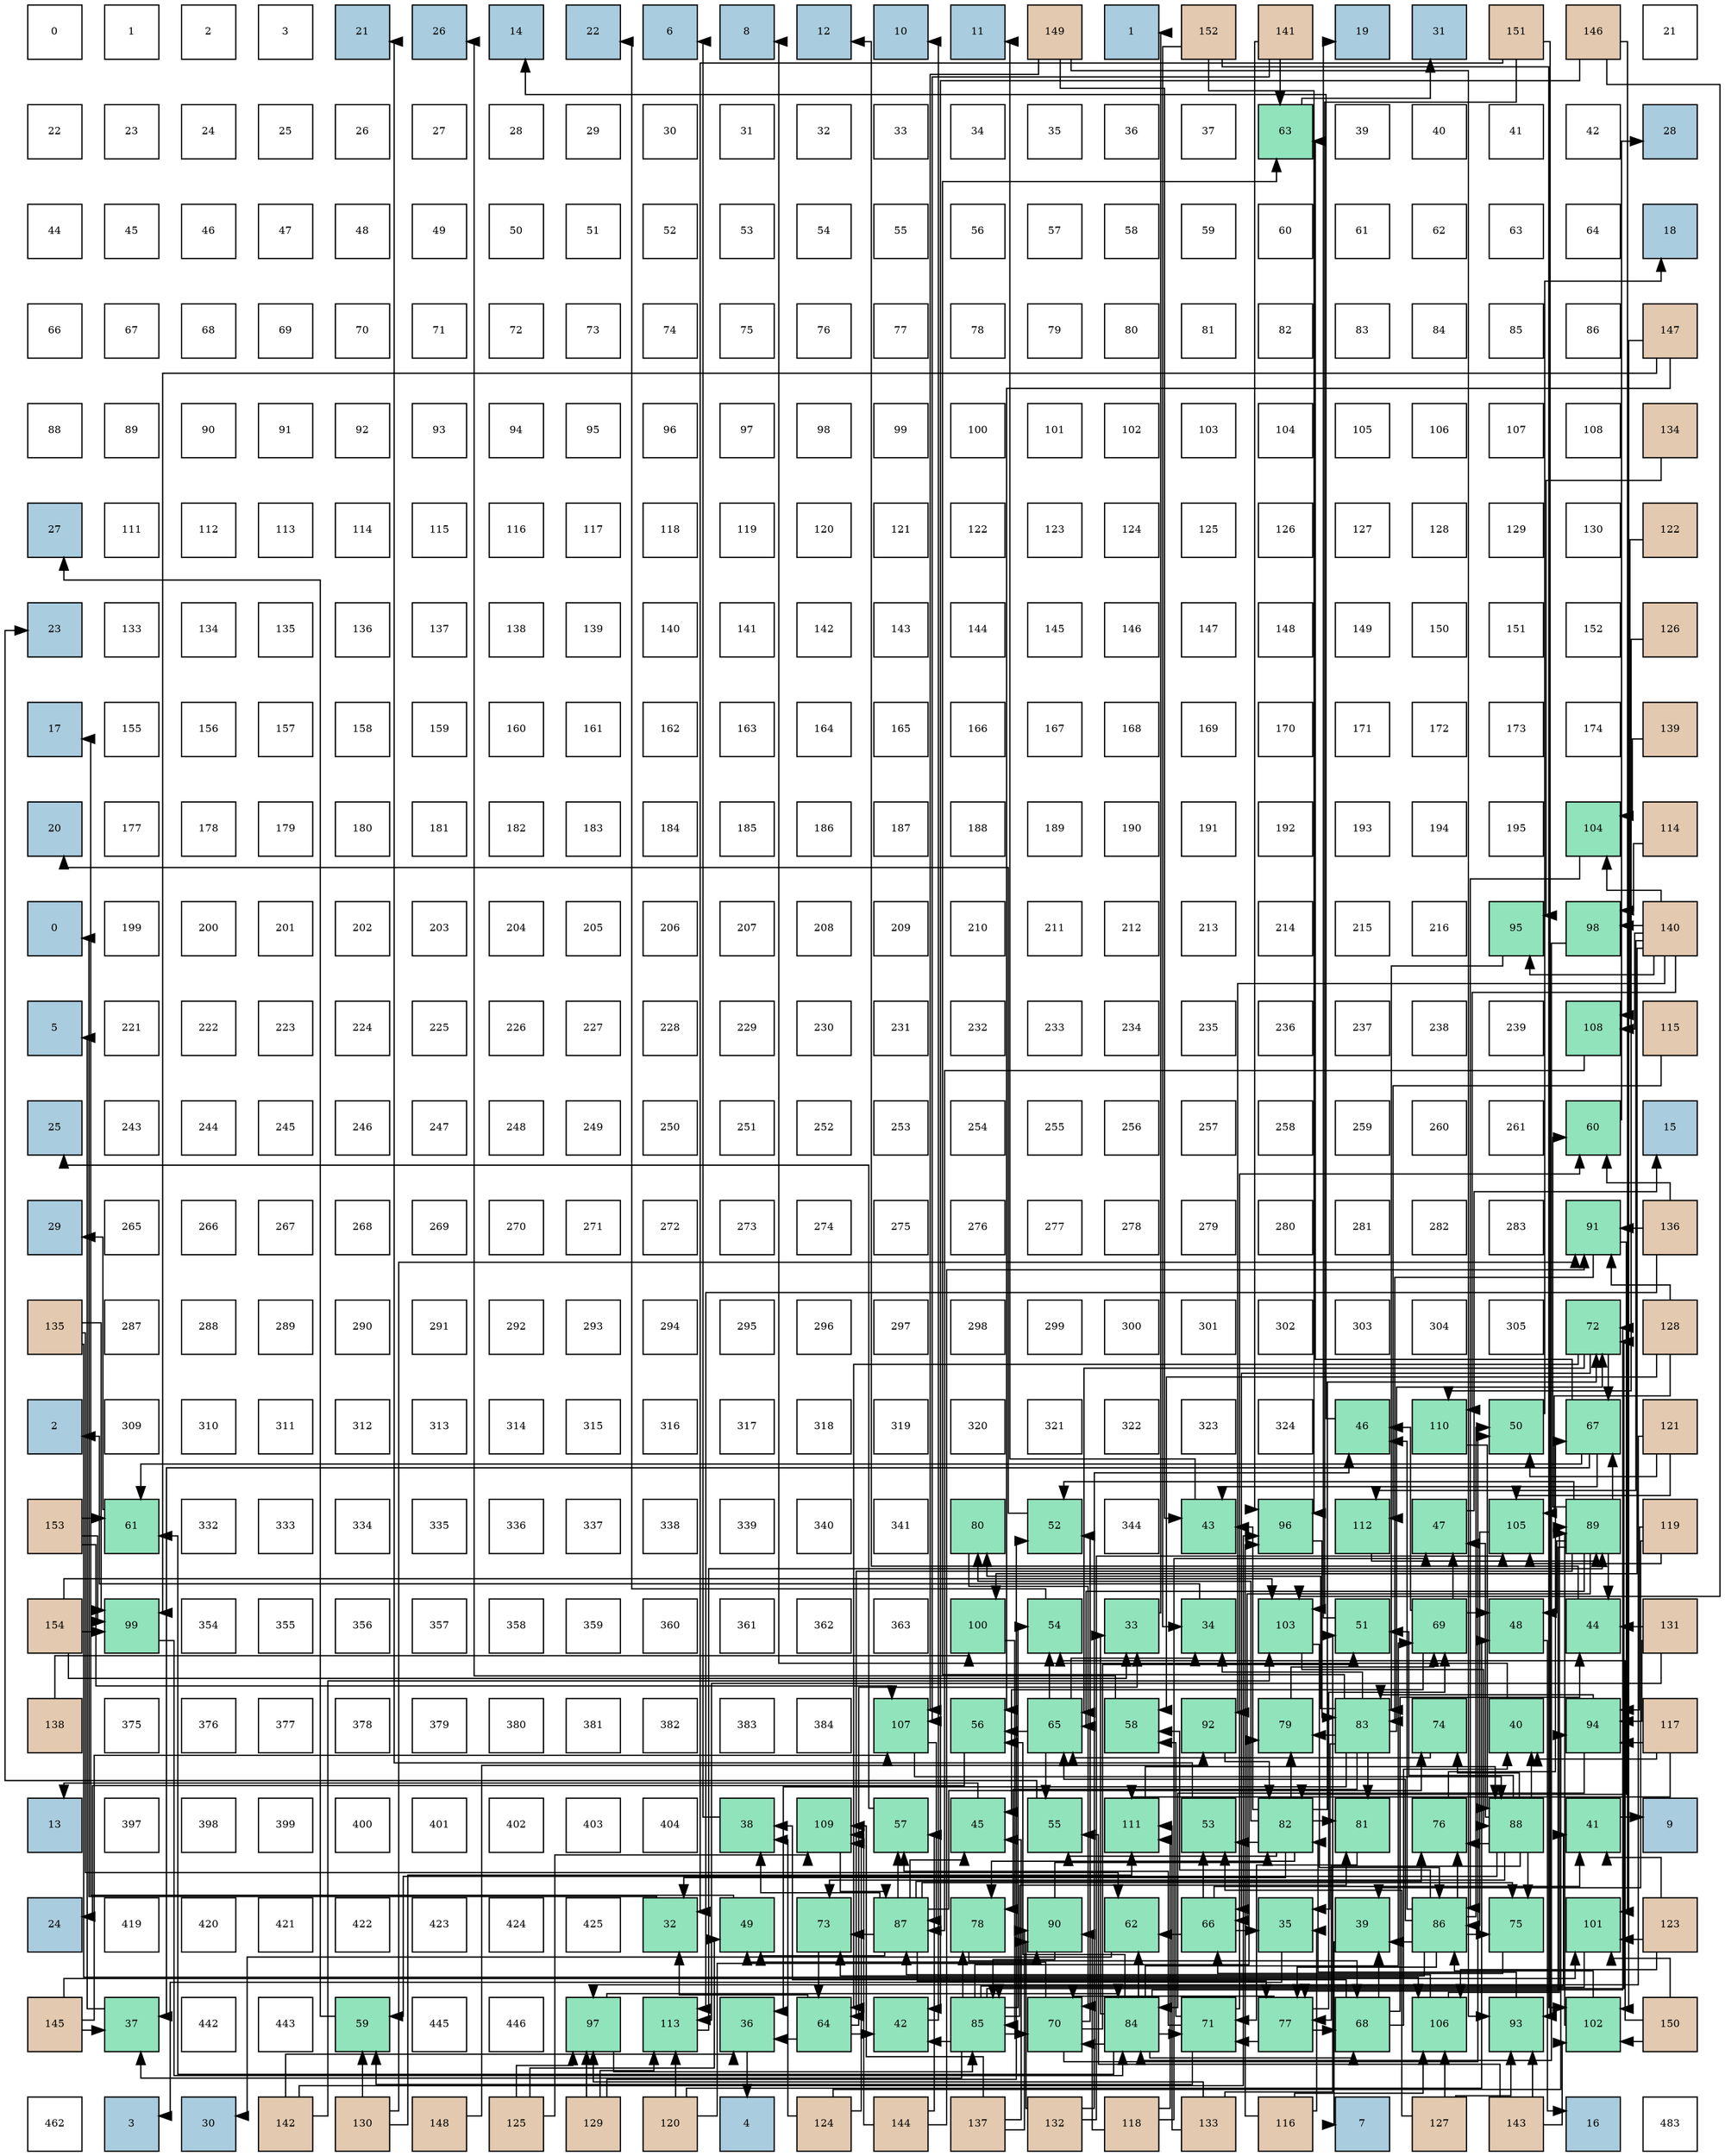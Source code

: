 digraph layout{
 rankdir=TB;
 splines=ortho;
 node [style=filled shape=square fixedsize=true width=0.6];
0[label="0", fontsize=8, fillcolor="#ffffff"];
1[label="1", fontsize=8, fillcolor="#ffffff"];
2[label="2", fontsize=8, fillcolor="#ffffff"];
3[label="3", fontsize=8, fillcolor="#ffffff"];
4[label="21", fontsize=8, fillcolor="#a9ccde"];
5[label="26", fontsize=8, fillcolor="#a9ccde"];
6[label="14", fontsize=8, fillcolor="#a9ccde"];
7[label="22", fontsize=8, fillcolor="#a9ccde"];
8[label="6", fontsize=8, fillcolor="#a9ccde"];
9[label="8", fontsize=8, fillcolor="#a9ccde"];
10[label="12", fontsize=8, fillcolor="#a9ccde"];
11[label="10", fontsize=8, fillcolor="#a9ccde"];
12[label="11", fontsize=8, fillcolor="#a9ccde"];
13[label="149", fontsize=8, fillcolor="#e3c9af"];
14[label="1", fontsize=8, fillcolor="#a9ccde"];
15[label="152", fontsize=8, fillcolor="#e3c9af"];
16[label="141", fontsize=8, fillcolor="#e3c9af"];
17[label="19", fontsize=8, fillcolor="#a9ccde"];
18[label="31", fontsize=8, fillcolor="#a9ccde"];
19[label="151", fontsize=8, fillcolor="#e3c9af"];
20[label="146", fontsize=8, fillcolor="#e3c9af"];
21[label="21", fontsize=8, fillcolor="#ffffff"];
22[label="22", fontsize=8, fillcolor="#ffffff"];
23[label="23", fontsize=8, fillcolor="#ffffff"];
24[label="24", fontsize=8, fillcolor="#ffffff"];
25[label="25", fontsize=8, fillcolor="#ffffff"];
26[label="26", fontsize=8, fillcolor="#ffffff"];
27[label="27", fontsize=8, fillcolor="#ffffff"];
28[label="28", fontsize=8, fillcolor="#ffffff"];
29[label="29", fontsize=8, fillcolor="#ffffff"];
30[label="30", fontsize=8, fillcolor="#ffffff"];
31[label="31", fontsize=8, fillcolor="#ffffff"];
32[label="32", fontsize=8, fillcolor="#ffffff"];
33[label="33", fontsize=8, fillcolor="#ffffff"];
34[label="34", fontsize=8, fillcolor="#ffffff"];
35[label="35", fontsize=8, fillcolor="#ffffff"];
36[label="36", fontsize=8, fillcolor="#ffffff"];
37[label="37", fontsize=8, fillcolor="#ffffff"];
38[label="63", fontsize=8, fillcolor="#91e3bb"];
39[label="39", fontsize=8, fillcolor="#ffffff"];
40[label="40", fontsize=8, fillcolor="#ffffff"];
41[label="41", fontsize=8, fillcolor="#ffffff"];
42[label="42", fontsize=8, fillcolor="#ffffff"];
43[label="28", fontsize=8, fillcolor="#a9ccde"];
44[label="44", fontsize=8, fillcolor="#ffffff"];
45[label="45", fontsize=8, fillcolor="#ffffff"];
46[label="46", fontsize=8, fillcolor="#ffffff"];
47[label="47", fontsize=8, fillcolor="#ffffff"];
48[label="48", fontsize=8, fillcolor="#ffffff"];
49[label="49", fontsize=8, fillcolor="#ffffff"];
50[label="50", fontsize=8, fillcolor="#ffffff"];
51[label="51", fontsize=8, fillcolor="#ffffff"];
52[label="52", fontsize=8, fillcolor="#ffffff"];
53[label="53", fontsize=8, fillcolor="#ffffff"];
54[label="54", fontsize=8, fillcolor="#ffffff"];
55[label="55", fontsize=8, fillcolor="#ffffff"];
56[label="56", fontsize=8, fillcolor="#ffffff"];
57[label="57", fontsize=8, fillcolor="#ffffff"];
58[label="58", fontsize=8, fillcolor="#ffffff"];
59[label="59", fontsize=8, fillcolor="#ffffff"];
60[label="60", fontsize=8, fillcolor="#ffffff"];
61[label="61", fontsize=8, fillcolor="#ffffff"];
62[label="62", fontsize=8, fillcolor="#ffffff"];
63[label="63", fontsize=8, fillcolor="#ffffff"];
64[label="64", fontsize=8, fillcolor="#ffffff"];
65[label="18", fontsize=8, fillcolor="#a9ccde"];
66[label="66", fontsize=8, fillcolor="#ffffff"];
67[label="67", fontsize=8, fillcolor="#ffffff"];
68[label="68", fontsize=8, fillcolor="#ffffff"];
69[label="69", fontsize=8, fillcolor="#ffffff"];
70[label="70", fontsize=8, fillcolor="#ffffff"];
71[label="71", fontsize=8, fillcolor="#ffffff"];
72[label="72", fontsize=8, fillcolor="#ffffff"];
73[label="73", fontsize=8, fillcolor="#ffffff"];
74[label="74", fontsize=8, fillcolor="#ffffff"];
75[label="75", fontsize=8, fillcolor="#ffffff"];
76[label="76", fontsize=8, fillcolor="#ffffff"];
77[label="77", fontsize=8, fillcolor="#ffffff"];
78[label="78", fontsize=8, fillcolor="#ffffff"];
79[label="79", fontsize=8, fillcolor="#ffffff"];
80[label="80", fontsize=8, fillcolor="#ffffff"];
81[label="81", fontsize=8, fillcolor="#ffffff"];
82[label="82", fontsize=8, fillcolor="#ffffff"];
83[label="83", fontsize=8, fillcolor="#ffffff"];
84[label="84", fontsize=8, fillcolor="#ffffff"];
85[label="85", fontsize=8, fillcolor="#ffffff"];
86[label="86", fontsize=8, fillcolor="#ffffff"];
87[label="147", fontsize=8, fillcolor="#e3c9af"];
88[label="88", fontsize=8, fillcolor="#ffffff"];
89[label="89", fontsize=8, fillcolor="#ffffff"];
90[label="90", fontsize=8, fillcolor="#ffffff"];
91[label="91", fontsize=8, fillcolor="#ffffff"];
92[label="92", fontsize=8, fillcolor="#ffffff"];
93[label="93", fontsize=8, fillcolor="#ffffff"];
94[label="94", fontsize=8, fillcolor="#ffffff"];
95[label="95", fontsize=8, fillcolor="#ffffff"];
96[label="96", fontsize=8, fillcolor="#ffffff"];
97[label="97", fontsize=8, fillcolor="#ffffff"];
98[label="98", fontsize=8, fillcolor="#ffffff"];
99[label="99", fontsize=8, fillcolor="#ffffff"];
100[label="100", fontsize=8, fillcolor="#ffffff"];
101[label="101", fontsize=8, fillcolor="#ffffff"];
102[label="102", fontsize=8, fillcolor="#ffffff"];
103[label="103", fontsize=8, fillcolor="#ffffff"];
104[label="104", fontsize=8, fillcolor="#ffffff"];
105[label="105", fontsize=8, fillcolor="#ffffff"];
106[label="106", fontsize=8, fillcolor="#ffffff"];
107[label="107", fontsize=8, fillcolor="#ffffff"];
108[label="108", fontsize=8, fillcolor="#ffffff"];
109[label="134", fontsize=8, fillcolor="#e3c9af"];
110[label="27", fontsize=8, fillcolor="#a9ccde"];
111[label="111", fontsize=8, fillcolor="#ffffff"];
112[label="112", fontsize=8, fillcolor="#ffffff"];
113[label="113", fontsize=8, fillcolor="#ffffff"];
114[label="114", fontsize=8, fillcolor="#ffffff"];
115[label="115", fontsize=8, fillcolor="#ffffff"];
116[label="116", fontsize=8, fillcolor="#ffffff"];
117[label="117", fontsize=8, fillcolor="#ffffff"];
118[label="118", fontsize=8, fillcolor="#ffffff"];
119[label="119", fontsize=8, fillcolor="#ffffff"];
120[label="120", fontsize=8, fillcolor="#ffffff"];
121[label="121", fontsize=8, fillcolor="#ffffff"];
122[label="122", fontsize=8, fillcolor="#ffffff"];
123[label="123", fontsize=8, fillcolor="#ffffff"];
124[label="124", fontsize=8, fillcolor="#ffffff"];
125[label="125", fontsize=8, fillcolor="#ffffff"];
126[label="126", fontsize=8, fillcolor="#ffffff"];
127[label="127", fontsize=8, fillcolor="#ffffff"];
128[label="128", fontsize=8, fillcolor="#ffffff"];
129[label="129", fontsize=8, fillcolor="#ffffff"];
130[label="130", fontsize=8, fillcolor="#ffffff"];
131[label="122", fontsize=8, fillcolor="#e3c9af"];
132[label="23", fontsize=8, fillcolor="#a9ccde"];
133[label="133", fontsize=8, fillcolor="#ffffff"];
134[label="134", fontsize=8, fillcolor="#ffffff"];
135[label="135", fontsize=8, fillcolor="#ffffff"];
136[label="136", fontsize=8, fillcolor="#ffffff"];
137[label="137", fontsize=8, fillcolor="#ffffff"];
138[label="138", fontsize=8, fillcolor="#ffffff"];
139[label="139", fontsize=8, fillcolor="#ffffff"];
140[label="140", fontsize=8, fillcolor="#ffffff"];
141[label="141", fontsize=8, fillcolor="#ffffff"];
142[label="142", fontsize=8, fillcolor="#ffffff"];
143[label="143", fontsize=8, fillcolor="#ffffff"];
144[label="144", fontsize=8, fillcolor="#ffffff"];
145[label="145", fontsize=8, fillcolor="#ffffff"];
146[label="146", fontsize=8, fillcolor="#ffffff"];
147[label="147", fontsize=8, fillcolor="#ffffff"];
148[label="148", fontsize=8, fillcolor="#ffffff"];
149[label="149", fontsize=8, fillcolor="#ffffff"];
150[label="150", fontsize=8, fillcolor="#ffffff"];
151[label="151", fontsize=8, fillcolor="#ffffff"];
152[label="152", fontsize=8, fillcolor="#ffffff"];
153[label="126", fontsize=8, fillcolor="#e3c9af"];
154[label="17", fontsize=8, fillcolor="#a9ccde"];
155[label="155", fontsize=8, fillcolor="#ffffff"];
156[label="156", fontsize=8, fillcolor="#ffffff"];
157[label="157", fontsize=8, fillcolor="#ffffff"];
158[label="158", fontsize=8, fillcolor="#ffffff"];
159[label="159", fontsize=8, fillcolor="#ffffff"];
160[label="160", fontsize=8, fillcolor="#ffffff"];
161[label="161", fontsize=8, fillcolor="#ffffff"];
162[label="162", fontsize=8, fillcolor="#ffffff"];
163[label="163", fontsize=8, fillcolor="#ffffff"];
164[label="164", fontsize=8, fillcolor="#ffffff"];
165[label="165", fontsize=8, fillcolor="#ffffff"];
166[label="166", fontsize=8, fillcolor="#ffffff"];
167[label="167", fontsize=8, fillcolor="#ffffff"];
168[label="168", fontsize=8, fillcolor="#ffffff"];
169[label="169", fontsize=8, fillcolor="#ffffff"];
170[label="170", fontsize=8, fillcolor="#ffffff"];
171[label="171", fontsize=8, fillcolor="#ffffff"];
172[label="172", fontsize=8, fillcolor="#ffffff"];
173[label="173", fontsize=8, fillcolor="#ffffff"];
174[label="174", fontsize=8, fillcolor="#ffffff"];
175[label="139", fontsize=8, fillcolor="#e3c9af"];
176[label="20", fontsize=8, fillcolor="#a9ccde"];
177[label="177", fontsize=8, fillcolor="#ffffff"];
178[label="178", fontsize=8, fillcolor="#ffffff"];
179[label="179", fontsize=8, fillcolor="#ffffff"];
180[label="180", fontsize=8, fillcolor="#ffffff"];
181[label="181", fontsize=8, fillcolor="#ffffff"];
182[label="182", fontsize=8, fillcolor="#ffffff"];
183[label="183", fontsize=8, fillcolor="#ffffff"];
184[label="184", fontsize=8, fillcolor="#ffffff"];
185[label="185", fontsize=8, fillcolor="#ffffff"];
186[label="186", fontsize=8, fillcolor="#ffffff"];
187[label="187", fontsize=8, fillcolor="#ffffff"];
188[label="188", fontsize=8, fillcolor="#ffffff"];
189[label="189", fontsize=8, fillcolor="#ffffff"];
190[label="190", fontsize=8, fillcolor="#ffffff"];
191[label="191", fontsize=8, fillcolor="#ffffff"];
192[label="192", fontsize=8, fillcolor="#ffffff"];
193[label="193", fontsize=8, fillcolor="#ffffff"];
194[label="194", fontsize=8, fillcolor="#ffffff"];
195[label="195", fontsize=8, fillcolor="#ffffff"];
196[label="104", fontsize=8, fillcolor="#91e3bb"];
197[label="114", fontsize=8, fillcolor="#e3c9af"];
198[label="0", fontsize=8, fillcolor="#a9ccde"];
199[label="199", fontsize=8, fillcolor="#ffffff"];
200[label="200", fontsize=8, fillcolor="#ffffff"];
201[label="201", fontsize=8, fillcolor="#ffffff"];
202[label="202", fontsize=8, fillcolor="#ffffff"];
203[label="203", fontsize=8, fillcolor="#ffffff"];
204[label="204", fontsize=8, fillcolor="#ffffff"];
205[label="205", fontsize=8, fillcolor="#ffffff"];
206[label="206", fontsize=8, fillcolor="#ffffff"];
207[label="207", fontsize=8, fillcolor="#ffffff"];
208[label="208", fontsize=8, fillcolor="#ffffff"];
209[label="209", fontsize=8, fillcolor="#ffffff"];
210[label="210", fontsize=8, fillcolor="#ffffff"];
211[label="211", fontsize=8, fillcolor="#ffffff"];
212[label="212", fontsize=8, fillcolor="#ffffff"];
213[label="213", fontsize=8, fillcolor="#ffffff"];
214[label="214", fontsize=8, fillcolor="#ffffff"];
215[label="215", fontsize=8, fillcolor="#ffffff"];
216[label="216", fontsize=8, fillcolor="#ffffff"];
217[label="95", fontsize=8, fillcolor="#91e3bb"];
218[label="98", fontsize=8, fillcolor="#91e3bb"];
219[label="140", fontsize=8, fillcolor="#e3c9af"];
220[label="5", fontsize=8, fillcolor="#a9ccde"];
221[label="221", fontsize=8, fillcolor="#ffffff"];
222[label="222", fontsize=8, fillcolor="#ffffff"];
223[label="223", fontsize=8, fillcolor="#ffffff"];
224[label="224", fontsize=8, fillcolor="#ffffff"];
225[label="225", fontsize=8, fillcolor="#ffffff"];
226[label="226", fontsize=8, fillcolor="#ffffff"];
227[label="227", fontsize=8, fillcolor="#ffffff"];
228[label="228", fontsize=8, fillcolor="#ffffff"];
229[label="229", fontsize=8, fillcolor="#ffffff"];
230[label="230", fontsize=8, fillcolor="#ffffff"];
231[label="231", fontsize=8, fillcolor="#ffffff"];
232[label="232", fontsize=8, fillcolor="#ffffff"];
233[label="233", fontsize=8, fillcolor="#ffffff"];
234[label="234", fontsize=8, fillcolor="#ffffff"];
235[label="235", fontsize=8, fillcolor="#ffffff"];
236[label="236", fontsize=8, fillcolor="#ffffff"];
237[label="237", fontsize=8, fillcolor="#ffffff"];
238[label="238", fontsize=8, fillcolor="#ffffff"];
239[label="239", fontsize=8, fillcolor="#ffffff"];
240[label="108", fontsize=8, fillcolor="#91e3bb"];
241[label="115", fontsize=8, fillcolor="#e3c9af"];
242[label="25", fontsize=8, fillcolor="#a9ccde"];
243[label="243", fontsize=8, fillcolor="#ffffff"];
244[label="244", fontsize=8, fillcolor="#ffffff"];
245[label="245", fontsize=8, fillcolor="#ffffff"];
246[label="246", fontsize=8, fillcolor="#ffffff"];
247[label="247", fontsize=8, fillcolor="#ffffff"];
248[label="248", fontsize=8, fillcolor="#ffffff"];
249[label="249", fontsize=8, fillcolor="#ffffff"];
250[label="250", fontsize=8, fillcolor="#ffffff"];
251[label="251", fontsize=8, fillcolor="#ffffff"];
252[label="252", fontsize=8, fillcolor="#ffffff"];
253[label="253", fontsize=8, fillcolor="#ffffff"];
254[label="254", fontsize=8, fillcolor="#ffffff"];
255[label="255", fontsize=8, fillcolor="#ffffff"];
256[label="256", fontsize=8, fillcolor="#ffffff"];
257[label="257", fontsize=8, fillcolor="#ffffff"];
258[label="258", fontsize=8, fillcolor="#ffffff"];
259[label="259", fontsize=8, fillcolor="#ffffff"];
260[label="260", fontsize=8, fillcolor="#ffffff"];
261[label="261", fontsize=8, fillcolor="#ffffff"];
262[label="60", fontsize=8, fillcolor="#91e3bb"];
263[label="15", fontsize=8, fillcolor="#a9ccde"];
264[label="29", fontsize=8, fillcolor="#a9ccde"];
265[label="265", fontsize=8, fillcolor="#ffffff"];
266[label="266", fontsize=8, fillcolor="#ffffff"];
267[label="267", fontsize=8, fillcolor="#ffffff"];
268[label="268", fontsize=8, fillcolor="#ffffff"];
269[label="269", fontsize=8, fillcolor="#ffffff"];
270[label="270", fontsize=8, fillcolor="#ffffff"];
271[label="271", fontsize=8, fillcolor="#ffffff"];
272[label="272", fontsize=8, fillcolor="#ffffff"];
273[label="273", fontsize=8, fillcolor="#ffffff"];
274[label="274", fontsize=8, fillcolor="#ffffff"];
275[label="275", fontsize=8, fillcolor="#ffffff"];
276[label="276", fontsize=8, fillcolor="#ffffff"];
277[label="277", fontsize=8, fillcolor="#ffffff"];
278[label="278", fontsize=8, fillcolor="#ffffff"];
279[label="279", fontsize=8, fillcolor="#ffffff"];
280[label="280", fontsize=8, fillcolor="#ffffff"];
281[label="281", fontsize=8, fillcolor="#ffffff"];
282[label="282", fontsize=8, fillcolor="#ffffff"];
283[label="283", fontsize=8, fillcolor="#ffffff"];
284[label="91", fontsize=8, fillcolor="#91e3bb"];
285[label="136", fontsize=8, fillcolor="#e3c9af"];
286[label="135", fontsize=8, fillcolor="#e3c9af"];
287[label="287", fontsize=8, fillcolor="#ffffff"];
288[label="288", fontsize=8, fillcolor="#ffffff"];
289[label="289", fontsize=8, fillcolor="#ffffff"];
290[label="290", fontsize=8, fillcolor="#ffffff"];
291[label="291", fontsize=8, fillcolor="#ffffff"];
292[label="292", fontsize=8, fillcolor="#ffffff"];
293[label="293", fontsize=8, fillcolor="#ffffff"];
294[label="294", fontsize=8, fillcolor="#ffffff"];
295[label="295", fontsize=8, fillcolor="#ffffff"];
296[label="296", fontsize=8, fillcolor="#ffffff"];
297[label="297", fontsize=8, fillcolor="#ffffff"];
298[label="298", fontsize=8, fillcolor="#ffffff"];
299[label="299", fontsize=8, fillcolor="#ffffff"];
300[label="300", fontsize=8, fillcolor="#ffffff"];
301[label="301", fontsize=8, fillcolor="#ffffff"];
302[label="302", fontsize=8, fillcolor="#ffffff"];
303[label="303", fontsize=8, fillcolor="#ffffff"];
304[label="304", fontsize=8, fillcolor="#ffffff"];
305[label="305", fontsize=8, fillcolor="#ffffff"];
306[label="72", fontsize=8, fillcolor="#91e3bb"];
307[label="128", fontsize=8, fillcolor="#e3c9af"];
308[label="2", fontsize=8, fillcolor="#a9ccde"];
309[label="309", fontsize=8, fillcolor="#ffffff"];
310[label="310", fontsize=8, fillcolor="#ffffff"];
311[label="311", fontsize=8, fillcolor="#ffffff"];
312[label="312", fontsize=8, fillcolor="#ffffff"];
313[label="313", fontsize=8, fillcolor="#ffffff"];
314[label="314", fontsize=8, fillcolor="#ffffff"];
315[label="315", fontsize=8, fillcolor="#ffffff"];
316[label="316", fontsize=8, fillcolor="#ffffff"];
317[label="317", fontsize=8, fillcolor="#ffffff"];
318[label="318", fontsize=8, fillcolor="#ffffff"];
319[label="319", fontsize=8, fillcolor="#ffffff"];
320[label="320", fontsize=8, fillcolor="#ffffff"];
321[label="321", fontsize=8, fillcolor="#ffffff"];
322[label="322", fontsize=8, fillcolor="#ffffff"];
323[label="323", fontsize=8, fillcolor="#ffffff"];
324[label="324", fontsize=8, fillcolor="#ffffff"];
325[label="46", fontsize=8, fillcolor="#91e3bb"];
326[label="110", fontsize=8, fillcolor="#91e3bb"];
327[label="50", fontsize=8, fillcolor="#91e3bb"];
328[label="67", fontsize=8, fillcolor="#91e3bb"];
329[label="121", fontsize=8, fillcolor="#e3c9af"];
330[label="153", fontsize=8, fillcolor="#e3c9af"];
331[label="61", fontsize=8, fillcolor="#91e3bb"];
332[label="332", fontsize=8, fillcolor="#ffffff"];
333[label="333", fontsize=8, fillcolor="#ffffff"];
334[label="334", fontsize=8, fillcolor="#ffffff"];
335[label="335", fontsize=8, fillcolor="#ffffff"];
336[label="336", fontsize=8, fillcolor="#ffffff"];
337[label="337", fontsize=8, fillcolor="#ffffff"];
338[label="338", fontsize=8, fillcolor="#ffffff"];
339[label="339", fontsize=8, fillcolor="#ffffff"];
340[label="340", fontsize=8, fillcolor="#ffffff"];
341[label="341", fontsize=8, fillcolor="#ffffff"];
342[label="80", fontsize=8, fillcolor="#91e3bb"];
343[label="52", fontsize=8, fillcolor="#91e3bb"];
344[label="344", fontsize=8, fillcolor="#ffffff"];
345[label="43", fontsize=8, fillcolor="#91e3bb"];
346[label="96", fontsize=8, fillcolor="#91e3bb"];
347[label="112", fontsize=8, fillcolor="#91e3bb"];
348[label="47", fontsize=8, fillcolor="#91e3bb"];
349[label="105", fontsize=8, fillcolor="#91e3bb"];
350[label="89", fontsize=8, fillcolor="#91e3bb"];
351[label="119", fontsize=8, fillcolor="#e3c9af"];
352[label="154", fontsize=8, fillcolor="#e3c9af"];
353[label="99", fontsize=8, fillcolor="#91e3bb"];
354[label="354", fontsize=8, fillcolor="#ffffff"];
355[label="355", fontsize=8, fillcolor="#ffffff"];
356[label="356", fontsize=8, fillcolor="#ffffff"];
357[label="357", fontsize=8, fillcolor="#ffffff"];
358[label="358", fontsize=8, fillcolor="#ffffff"];
359[label="359", fontsize=8, fillcolor="#ffffff"];
360[label="360", fontsize=8, fillcolor="#ffffff"];
361[label="361", fontsize=8, fillcolor="#ffffff"];
362[label="362", fontsize=8, fillcolor="#ffffff"];
363[label="363", fontsize=8, fillcolor="#ffffff"];
364[label="100", fontsize=8, fillcolor="#91e3bb"];
365[label="54", fontsize=8, fillcolor="#91e3bb"];
366[label="33", fontsize=8, fillcolor="#91e3bb"];
367[label="34", fontsize=8, fillcolor="#91e3bb"];
368[label="103", fontsize=8, fillcolor="#91e3bb"];
369[label="51", fontsize=8, fillcolor="#91e3bb"];
370[label="69", fontsize=8, fillcolor="#91e3bb"];
371[label="48", fontsize=8, fillcolor="#91e3bb"];
372[label="44", fontsize=8, fillcolor="#91e3bb"];
373[label="131", fontsize=8, fillcolor="#e3c9af"];
374[label="138", fontsize=8, fillcolor="#e3c9af"];
375[label="375", fontsize=8, fillcolor="#ffffff"];
376[label="376", fontsize=8, fillcolor="#ffffff"];
377[label="377", fontsize=8, fillcolor="#ffffff"];
378[label="378", fontsize=8, fillcolor="#ffffff"];
379[label="379", fontsize=8, fillcolor="#ffffff"];
380[label="380", fontsize=8, fillcolor="#ffffff"];
381[label="381", fontsize=8, fillcolor="#ffffff"];
382[label="382", fontsize=8, fillcolor="#ffffff"];
383[label="383", fontsize=8, fillcolor="#ffffff"];
384[label="384", fontsize=8, fillcolor="#ffffff"];
385[label="107", fontsize=8, fillcolor="#91e3bb"];
386[label="56", fontsize=8, fillcolor="#91e3bb"];
387[label="65", fontsize=8, fillcolor="#91e3bb"];
388[label="58", fontsize=8, fillcolor="#91e3bb"];
389[label="92", fontsize=8, fillcolor="#91e3bb"];
390[label="79", fontsize=8, fillcolor="#91e3bb"];
391[label="83", fontsize=8, fillcolor="#91e3bb"];
392[label="74", fontsize=8, fillcolor="#91e3bb"];
393[label="40", fontsize=8, fillcolor="#91e3bb"];
394[label="94", fontsize=8, fillcolor="#91e3bb"];
395[label="117", fontsize=8, fillcolor="#e3c9af"];
396[label="13", fontsize=8, fillcolor="#a9ccde"];
397[label="397", fontsize=8, fillcolor="#ffffff"];
398[label="398", fontsize=8, fillcolor="#ffffff"];
399[label="399", fontsize=8, fillcolor="#ffffff"];
400[label="400", fontsize=8, fillcolor="#ffffff"];
401[label="401", fontsize=8, fillcolor="#ffffff"];
402[label="402", fontsize=8, fillcolor="#ffffff"];
403[label="403", fontsize=8, fillcolor="#ffffff"];
404[label="404", fontsize=8, fillcolor="#ffffff"];
405[label="38", fontsize=8, fillcolor="#91e3bb"];
406[label="109", fontsize=8, fillcolor="#91e3bb"];
407[label="57", fontsize=8, fillcolor="#91e3bb"];
408[label="45", fontsize=8, fillcolor="#91e3bb"];
409[label="55", fontsize=8, fillcolor="#91e3bb"];
410[label="111", fontsize=8, fillcolor="#91e3bb"];
411[label="53", fontsize=8, fillcolor="#91e3bb"];
412[label="82", fontsize=8, fillcolor="#91e3bb"];
413[label="81", fontsize=8, fillcolor="#91e3bb"];
414[label="76", fontsize=8, fillcolor="#91e3bb"];
415[label="88", fontsize=8, fillcolor="#91e3bb"];
416[label="41", fontsize=8, fillcolor="#91e3bb"];
417[label="9", fontsize=8, fillcolor="#a9ccde"];
418[label="24", fontsize=8, fillcolor="#a9ccde"];
419[label="419", fontsize=8, fillcolor="#ffffff"];
420[label="420", fontsize=8, fillcolor="#ffffff"];
421[label="421", fontsize=8, fillcolor="#ffffff"];
422[label="422", fontsize=8, fillcolor="#ffffff"];
423[label="423", fontsize=8, fillcolor="#ffffff"];
424[label="424", fontsize=8, fillcolor="#ffffff"];
425[label="425", fontsize=8, fillcolor="#ffffff"];
426[label="32", fontsize=8, fillcolor="#91e3bb"];
427[label="49", fontsize=8, fillcolor="#91e3bb"];
428[label="73", fontsize=8, fillcolor="#91e3bb"];
429[label="87", fontsize=8, fillcolor="#91e3bb"];
430[label="78", fontsize=8, fillcolor="#91e3bb"];
431[label="90", fontsize=8, fillcolor="#91e3bb"];
432[label="62", fontsize=8, fillcolor="#91e3bb"];
433[label="66", fontsize=8, fillcolor="#91e3bb"];
434[label="35", fontsize=8, fillcolor="#91e3bb"];
435[label="39", fontsize=8, fillcolor="#91e3bb"];
436[label="86", fontsize=8, fillcolor="#91e3bb"];
437[label="75", fontsize=8, fillcolor="#91e3bb"];
438[label="101", fontsize=8, fillcolor="#91e3bb"];
439[label="123", fontsize=8, fillcolor="#e3c9af"];
440[label="145", fontsize=8, fillcolor="#e3c9af"];
441[label="37", fontsize=8, fillcolor="#91e3bb"];
442[label="442", fontsize=8, fillcolor="#ffffff"];
443[label="443", fontsize=8, fillcolor="#ffffff"];
444[label="59", fontsize=8, fillcolor="#91e3bb"];
445[label="445", fontsize=8, fillcolor="#ffffff"];
446[label="446", fontsize=8, fillcolor="#ffffff"];
447[label="97", fontsize=8, fillcolor="#91e3bb"];
448[label="113", fontsize=8, fillcolor="#91e3bb"];
449[label="36", fontsize=8, fillcolor="#91e3bb"];
450[label="64", fontsize=8, fillcolor="#91e3bb"];
451[label="42", fontsize=8, fillcolor="#91e3bb"];
452[label="85", fontsize=8, fillcolor="#91e3bb"];
453[label="70", fontsize=8, fillcolor="#91e3bb"];
454[label="84", fontsize=8, fillcolor="#91e3bb"];
455[label="71", fontsize=8, fillcolor="#91e3bb"];
456[label="77", fontsize=8, fillcolor="#91e3bb"];
457[label="68", fontsize=8, fillcolor="#91e3bb"];
458[label="106", fontsize=8, fillcolor="#91e3bb"];
459[label="93", fontsize=8, fillcolor="#91e3bb"];
460[label="102", fontsize=8, fillcolor="#91e3bb"];
461[label="150", fontsize=8, fillcolor="#e3c9af"];
462[label="462", fontsize=8, fillcolor="#ffffff"];
463[label="3", fontsize=8, fillcolor="#a9ccde"];
464[label="30", fontsize=8, fillcolor="#a9ccde"];
465[label="142", fontsize=8, fillcolor="#e3c9af"];
466[label="130", fontsize=8, fillcolor="#e3c9af"];
467[label="148", fontsize=8, fillcolor="#e3c9af"];
468[label="125", fontsize=8, fillcolor="#e3c9af"];
469[label="129", fontsize=8, fillcolor="#e3c9af"];
470[label="120", fontsize=8, fillcolor="#e3c9af"];
471[label="4", fontsize=8, fillcolor="#a9ccde"];
472[label="124", fontsize=8, fillcolor="#e3c9af"];
473[label="144", fontsize=8, fillcolor="#e3c9af"];
474[label="137", fontsize=8, fillcolor="#e3c9af"];
475[label="132", fontsize=8, fillcolor="#e3c9af"];
476[label="118", fontsize=8, fillcolor="#e3c9af"];
477[label="133", fontsize=8, fillcolor="#e3c9af"];
478[label="116", fontsize=8, fillcolor="#e3c9af"];
479[label="7", fontsize=8, fillcolor="#a9ccde"];
480[label="127", fontsize=8, fillcolor="#e3c9af"];
481[label="143", fontsize=8, fillcolor="#e3c9af"];
482[label="16", fontsize=8, fillcolor="#a9ccde"];
483[label="483", fontsize=8, fillcolor="#ffffff"];
edge [constraint=false, style=vis];426 -> 198;
366 -> 14;
367 -> 308;
434 -> 463;
449 -> 471;
441 -> 220;
405 -> 8;
435 -> 479;
393 -> 9;
416 -> 417;
451 -> 11;
345 -> 12;
372 -> 10;
408 -> 396;
325 -> 6;
348 -> 263;
371 -> 482;
427 -> 154;
327 -> 65;
369 -> 17;
343 -> 176;
411 -> 4;
365 -> 7;
409 -> 132;
386 -> 418;
407 -> 242;
388 -> 5;
444 -> 110;
262 -> 43;
331 -> 264;
432 -> 464;
38 -> 18;
450 -> 426;
450 -> 366;
450 -> 449;
450 -> 451;
387 -> 367;
387 -> 365;
387 -> 409;
387 -> 386;
433 -> 434;
433 -> 416;
433 -> 411;
433 -> 432;
328 -> 441;
328 -> 345;
328 -> 331;
328 -> 38;
457 -> 405;
457 -> 435;
457 -> 393;
457 -> 372;
370 -> 408;
370 -> 325;
370 -> 348;
370 -> 371;
453 -> 427;
453 -> 327;
453 -> 369;
453 -> 343;
455 -> 407;
455 -> 388;
455 -> 444;
455 -> 262;
306 -> 450;
306 -> 387;
306 -> 433;
306 -> 328;
428 -> 450;
392 -> 387;
437 -> 433;
414 -> 328;
456 -> 457;
456 -> 370;
456 -> 453;
456 -> 455;
430 -> 457;
390 -> 370;
342 -> 453;
413 -> 455;
412 -> 426;
412 -> 345;
412 -> 411;
412 -> 409;
412 -> 306;
412 -> 430;
412 -> 390;
412 -> 342;
412 -> 413;
391 -> 367;
391 -> 434;
391 -> 449;
391 -> 38;
391 -> 306;
391 -> 430;
391 -> 390;
391 -> 342;
391 -> 413;
454 -> 366;
454 -> 386;
454 -> 331;
454 -> 432;
454 -> 457;
454 -> 370;
454 -> 453;
454 -> 455;
454 -> 306;
452 -> 441;
452 -> 416;
452 -> 451;
452 -> 365;
452 -> 453;
452 -> 306;
452 -> 430;
452 -> 390;
452 -> 413;
436 -> 435;
436 -> 325;
436 -> 327;
436 -> 388;
436 -> 387;
436 -> 428;
436 -> 437;
436 -> 414;
436 -> 456;
429 -> 405;
429 -> 408;
429 -> 427;
429 -> 407;
429 -> 428;
429 -> 392;
429 -> 437;
429 -> 414;
429 -> 456;
415 -> 393;
415 -> 348;
415 -> 369;
415 -> 444;
415 -> 428;
415 -> 392;
415 -> 437;
415 -> 414;
415 -> 456;
350 -> 372;
350 -> 371;
350 -> 343;
350 -> 262;
350 -> 450;
350 -> 387;
350 -> 433;
350 -> 328;
350 -> 456;
431 -> 412;
431 -> 452;
284 -> 412;
284 -> 391;
389 -> 412;
459 -> 412;
394 -> 391;
394 -> 454;
217 -> 391;
346 -> 391;
447 -> 454;
447 -> 452;
218 -> 454;
353 -> 454;
364 -> 452;
438 -> 452;
460 -> 436;
460 -> 350;
368 -> 436;
368 -> 415;
196 -> 436;
349 -> 436;
458 -> 429;
458 -> 350;
385 -> 429;
385 -> 415;
240 -> 429;
406 -> 429;
326 -> 415;
410 -> 415;
347 -> 350;
448 -> 350;
197 -> 218;
241 -> 347;
478 -> 434;
478 -> 346;
478 -> 458;
395 -> 393;
395 -> 394;
395 -> 410;
476 -> 348;
476 -> 431;
476 -> 410;
351 -> 435;
351 -> 394;
351 -> 349;
470 -> 371;
470 -> 431;
470 -> 448;
329 -> 327;
329 -> 447;
329 -> 349;
131 -> 240;
439 -> 416;
439 -> 438;
439 -> 458;
472 -> 405;
472 -> 394;
472 -> 406;
468 -> 427;
468 -> 447;
468 -> 406;
153 -> 326;
480 -> 411;
480 -> 459;
480 -> 458;
307 -> 388;
307 -> 284;
307 -> 349;
469 -> 343;
469 -> 447;
469 -> 448;
466 -> 444;
466 -> 284;
466 -> 410;
373 -> 372;
373 -> 394;
373 -> 448;
475 -> 325;
475 -> 431;
475 -> 349;
477 -> 369;
477 -> 447;
477 -> 410;
109 -> 217;
286 -> 432;
286 -> 353;
286 -> 458;
285 -> 262;
285 -> 284;
285 -> 448;
474 -> 408;
474 -> 431;
474 -> 406;
374 -> 364;
175 -> 196;
219 -> 389;
219 -> 217;
219 -> 218;
219 -> 364;
219 -> 196;
219 -> 240;
219 -> 326;
219 -> 347;
16 -> 38;
16 -> 346;
16 -> 385;
465 -> 449;
465 -> 346;
465 -> 368;
481 -> 409;
481 -> 459;
481 -> 460;
473 -> 407;
473 -> 284;
473 -> 406;
440 -> 441;
440 -> 438;
440 -> 385;
20 -> 451;
20 -> 438;
20 -> 368;
87 -> 386;
87 -> 353;
87 -> 460;
467 -> 389;
13 -> 345;
13 -> 459;
13 -> 385;
461 -> 365;
461 -> 438;
461 -> 460;
19 -> 426;
19 -> 459;
19 -> 368;
15 -> 367;
15 -> 346;
15 -> 460;
330 -> 331;
330 -> 353;
330 -> 385;
352 -> 366;
352 -> 353;
352 -> 368;
edge [constraint=true, style=invis];
0 -> 22 -> 44 -> 66 -> 88 -> 110 -> 132 -> 154 -> 176 -> 198 -> 220 -> 242 -> 264 -> 286 -> 308 -> 330 -> 352 -> 374 -> 396 -> 418 -> 440 -> 462;
1 -> 23 -> 45 -> 67 -> 89 -> 111 -> 133 -> 155 -> 177 -> 199 -> 221 -> 243 -> 265 -> 287 -> 309 -> 331 -> 353 -> 375 -> 397 -> 419 -> 441 -> 463;
2 -> 24 -> 46 -> 68 -> 90 -> 112 -> 134 -> 156 -> 178 -> 200 -> 222 -> 244 -> 266 -> 288 -> 310 -> 332 -> 354 -> 376 -> 398 -> 420 -> 442 -> 464;
3 -> 25 -> 47 -> 69 -> 91 -> 113 -> 135 -> 157 -> 179 -> 201 -> 223 -> 245 -> 267 -> 289 -> 311 -> 333 -> 355 -> 377 -> 399 -> 421 -> 443 -> 465;
4 -> 26 -> 48 -> 70 -> 92 -> 114 -> 136 -> 158 -> 180 -> 202 -> 224 -> 246 -> 268 -> 290 -> 312 -> 334 -> 356 -> 378 -> 400 -> 422 -> 444 -> 466;
5 -> 27 -> 49 -> 71 -> 93 -> 115 -> 137 -> 159 -> 181 -> 203 -> 225 -> 247 -> 269 -> 291 -> 313 -> 335 -> 357 -> 379 -> 401 -> 423 -> 445 -> 467;
6 -> 28 -> 50 -> 72 -> 94 -> 116 -> 138 -> 160 -> 182 -> 204 -> 226 -> 248 -> 270 -> 292 -> 314 -> 336 -> 358 -> 380 -> 402 -> 424 -> 446 -> 468;
7 -> 29 -> 51 -> 73 -> 95 -> 117 -> 139 -> 161 -> 183 -> 205 -> 227 -> 249 -> 271 -> 293 -> 315 -> 337 -> 359 -> 381 -> 403 -> 425 -> 447 -> 469;
8 -> 30 -> 52 -> 74 -> 96 -> 118 -> 140 -> 162 -> 184 -> 206 -> 228 -> 250 -> 272 -> 294 -> 316 -> 338 -> 360 -> 382 -> 404 -> 426 -> 448 -> 470;
9 -> 31 -> 53 -> 75 -> 97 -> 119 -> 141 -> 163 -> 185 -> 207 -> 229 -> 251 -> 273 -> 295 -> 317 -> 339 -> 361 -> 383 -> 405 -> 427 -> 449 -> 471;
10 -> 32 -> 54 -> 76 -> 98 -> 120 -> 142 -> 164 -> 186 -> 208 -> 230 -> 252 -> 274 -> 296 -> 318 -> 340 -> 362 -> 384 -> 406 -> 428 -> 450 -> 472;
11 -> 33 -> 55 -> 77 -> 99 -> 121 -> 143 -> 165 -> 187 -> 209 -> 231 -> 253 -> 275 -> 297 -> 319 -> 341 -> 363 -> 385 -> 407 -> 429 -> 451 -> 473;
12 -> 34 -> 56 -> 78 -> 100 -> 122 -> 144 -> 166 -> 188 -> 210 -> 232 -> 254 -> 276 -> 298 -> 320 -> 342 -> 364 -> 386 -> 408 -> 430 -> 452 -> 474;
13 -> 35 -> 57 -> 79 -> 101 -> 123 -> 145 -> 167 -> 189 -> 211 -> 233 -> 255 -> 277 -> 299 -> 321 -> 343 -> 365 -> 387 -> 409 -> 431 -> 453 -> 475;
14 -> 36 -> 58 -> 80 -> 102 -> 124 -> 146 -> 168 -> 190 -> 212 -> 234 -> 256 -> 278 -> 300 -> 322 -> 344 -> 366 -> 388 -> 410 -> 432 -> 454 -> 476;
15 -> 37 -> 59 -> 81 -> 103 -> 125 -> 147 -> 169 -> 191 -> 213 -> 235 -> 257 -> 279 -> 301 -> 323 -> 345 -> 367 -> 389 -> 411 -> 433 -> 455 -> 477;
16 -> 38 -> 60 -> 82 -> 104 -> 126 -> 148 -> 170 -> 192 -> 214 -> 236 -> 258 -> 280 -> 302 -> 324 -> 346 -> 368 -> 390 -> 412 -> 434 -> 456 -> 478;
17 -> 39 -> 61 -> 83 -> 105 -> 127 -> 149 -> 171 -> 193 -> 215 -> 237 -> 259 -> 281 -> 303 -> 325 -> 347 -> 369 -> 391 -> 413 -> 435 -> 457 -> 479;
18 -> 40 -> 62 -> 84 -> 106 -> 128 -> 150 -> 172 -> 194 -> 216 -> 238 -> 260 -> 282 -> 304 -> 326 -> 348 -> 370 -> 392 -> 414 -> 436 -> 458 -> 480;
19 -> 41 -> 63 -> 85 -> 107 -> 129 -> 151 -> 173 -> 195 -> 217 -> 239 -> 261 -> 283 -> 305 -> 327 -> 349 -> 371 -> 393 -> 415 -> 437 -> 459 -> 481;
20 -> 42 -> 64 -> 86 -> 108 -> 130 -> 152 -> 174 -> 196 -> 218 -> 240 -> 262 -> 284 -> 306 -> 328 -> 350 -> 372 -> 394 -> 416 -> 438 -> 460 -> 482;
21 -> 43 -> 65 -> 87 -> 109 -> 131 -> 153 -> 175 -> 197 -> 219 -> 241 -> 263 -> 285 -> 307 -> 329 -> 351 -> 373 -> 395 -> 417 -> 439 -> 461 -> 483;
rank = same {0 -> 1 -> 2 -> 3 -> 4 -> 5 -> 6 -> 7 -> 8 -> 9 -> 10 -> 11 -> 12 -> 13 -> 14 -> 15 -> 16 -> 17 -> 18 -> 19 -> 20 -> 21};
rank = same {22 -> 23 -> 24 -> 25 -> 26 -> 27 -> 28 -> 29 -> 30 -> 31 -> 32 -> 33 -> 34 -> 35 -> 36 -> 37 -> 38 -> 39 -> 40 -> 41 -> 42 -> 43};
rank = same {44 -> 45 -> 46 -> 47 -> 48 -> 49 -> 50 -> 51 -> 52 -> 53 -> 54 -> 55 -> 56 -> 57 -> 58 -> 59 -> 60 -> 61 -> 62 -> 63 -> 64 -> 65};
rank = same {66 -> 67 -> 68 -> 69 -> 70 -> 71 -> 72 -> 73 -> 74 -> 75 -> 76 -> 77 -> 78 -> 79 -> 80 -> 81 -> 82 -> 83 -> 84 -> 85 -> 86 -> 87};
rank = same {88 -> 89 -> 90 -> 91 -> 92 -> 93 -> 94 -> 95 -> 96 -> 97 -> 98 -> 99 -> 100 -> 101 -> 102 -> 103 -> 104 -> 105 -> 106 -> 107 -> 108 -> 109};
rank = same {110 -> 111 -> 112 -> 113 -> 114 -> 115 -> 116 -> 117 -> 118 -> 119 -> 120 -> 121 -> 122 -> 123 -> 124 -> 125 -> 126 -> 127 -> 128 -> 129 -> 130 -> 131};
rank = same {132 -> 133 -> 134 -> 135 -> 136 -> 137 -> 138 -> 139 -> 140 -> 141 -> 142 -> 143 -> 144 -> 145 -> 146 -> 147 -> 148 -> 149 -> 150 -> 151 -> 152 -> 153};
rank = same {154 -> 155 -> 156 -> 157 -> 158 -> 159 -> 160 -> 161 -> 162 -> 163 -> 164 -> 165 -> 166 -> 167 -> 168 -> 169 -> 170 -> 171 -> 172 -> 173 -> 174 -> 175};
rank = same {176 -> 177 -> 178 -> 179 -> 180 -> 181 -> 182 -> 183 -> 184 -> 185 -> 186 -> 187 -> 188 -> 189 -> 190 -> 191 -> 192 -> 193 -> 194 -> 195 -> 196 -> 197};
rank = same {198 -> 199 -> 200 -> 201 -> 202 -> 203 -> 204 -> 205 -> 206 -> 207 -> 208 -> 209 -> 210 -> 211 -> 212 -> 213 -> 214 -> 215 -> 216 -> 217 -> 218 -> 219};
rank = same {220 -> 221 -> 222 -> 223 -> 224 -> 225 -> 226 -> 227 -> 228 -> 229 -> 230 -> 231 -> 232 -> 233 -> 234 -> 235 -> 236 -> 237 -> 238 -> 239 -> 240 -> 241};
rank = same {242 -> 243 -> 244 -> 245 -> 246 -> 247 -> 248 -> 249 -> 250 -> 251 -> 252 -> 253 -> 254 -> 255 -> 256 -> 257 -> 258 -> 259 -> 260 -> 261 -> 262 -> 263};
rank = same {264 -> 265 -> 266 -> 267 -> 268 -> 269 -> 270 -> 271 -> 272 -> 273 -> 274 -> 275 -> 276 -> 277 -> 278 -> 279 -> 280 -> 281 -> 282 -> 283 -> 284 -> 285};
rank = same {286 -> 287 -> 288 -> 289 -> 290 -> 291 -> 292 -> 293 -> 294 -> 295 -> 296 -> 297 -> 298 -> 299 -> 300 -> 301 -> 302 -> 303 -> 304 -> 305 -> 306 -> 307};
rank = same {308 -> 309 -> 310 -> 311 -> 312 -> 313 -> 314 -> 315 -> 316 -> 317 -> 318 -> 319 -> 320 -> 321 -> 322 -> 323 -> 324 -> 325 -> 326 -> 327 -> 328 -> 329};
rank = same {330 -> 331 -> 332 -> 333 -> 334 -> 335 -> 336 -> 337 -> 338 -> 339 -> 340 -> 341 -> 342 -> 343 -> 344 -> 345 -> 346 -> 347 -> 348 -> 349 -> 350 -> 351};
rank = same {352 -> 353 -> 354 -> 355 -> 356 -> 357 -> 358 -> 359 -> 360 -> 361 -> 362 -> 363 -> 364 -> 365 -> 366 -> 367 -> 368 -> 369 -> 370 -> 371 -> 372 -> 373};
rank = same {374 -> 375 -> 376 -> 377 -> 378 -> 379 -> 380 -> 381 -> 382 -> 383 -> 384 -> 385 -> 386 -> 387 -> 388 -> 389 -> 390 -> 391 -> 392 -> 393 -> 394 -> 395};
rank = same {396 -> 397 -> 398 -> 399 -> 400 -> 401 -> 402 -> 403 -> 404 -> 405 -> 406 -> 407 -> 408 -> 409 -> 410 -> 411 -> 412 -> 413 -> 414 -> 415 -> 416 -> 417};
rank = same {418 -> 419 -> 420 -> 421 -> 422 -> 423 -> 424 -> 425 -> 426 -> 427 -> 428 -> 429 -> 430 -> 431 -> 432 -> 433 -> 434 -> 435 -> 436 -> 437 -> 438 -> 439};
rank = same {440 -> 441 -> 442 -> 443 -> 444 -> 445 -> 446 -> 447 -> 448 -> 449 -> 450 -> 451 -> 452 -> 453 -> 454 -> 455 -> 456 -> 457 -> 458 -> 459 -> 460 -> 461};
rank = same {462 -> 463 -> 464 -> 465 -> 466 -> 467 -> 468 -> 469 -> 470 -> 471 -> 472 -> 473 -> 474 -> 475 -> 476 -> 477 -> 478 -> 479 -> 480 -> 481 -> 482 -> 483};
}